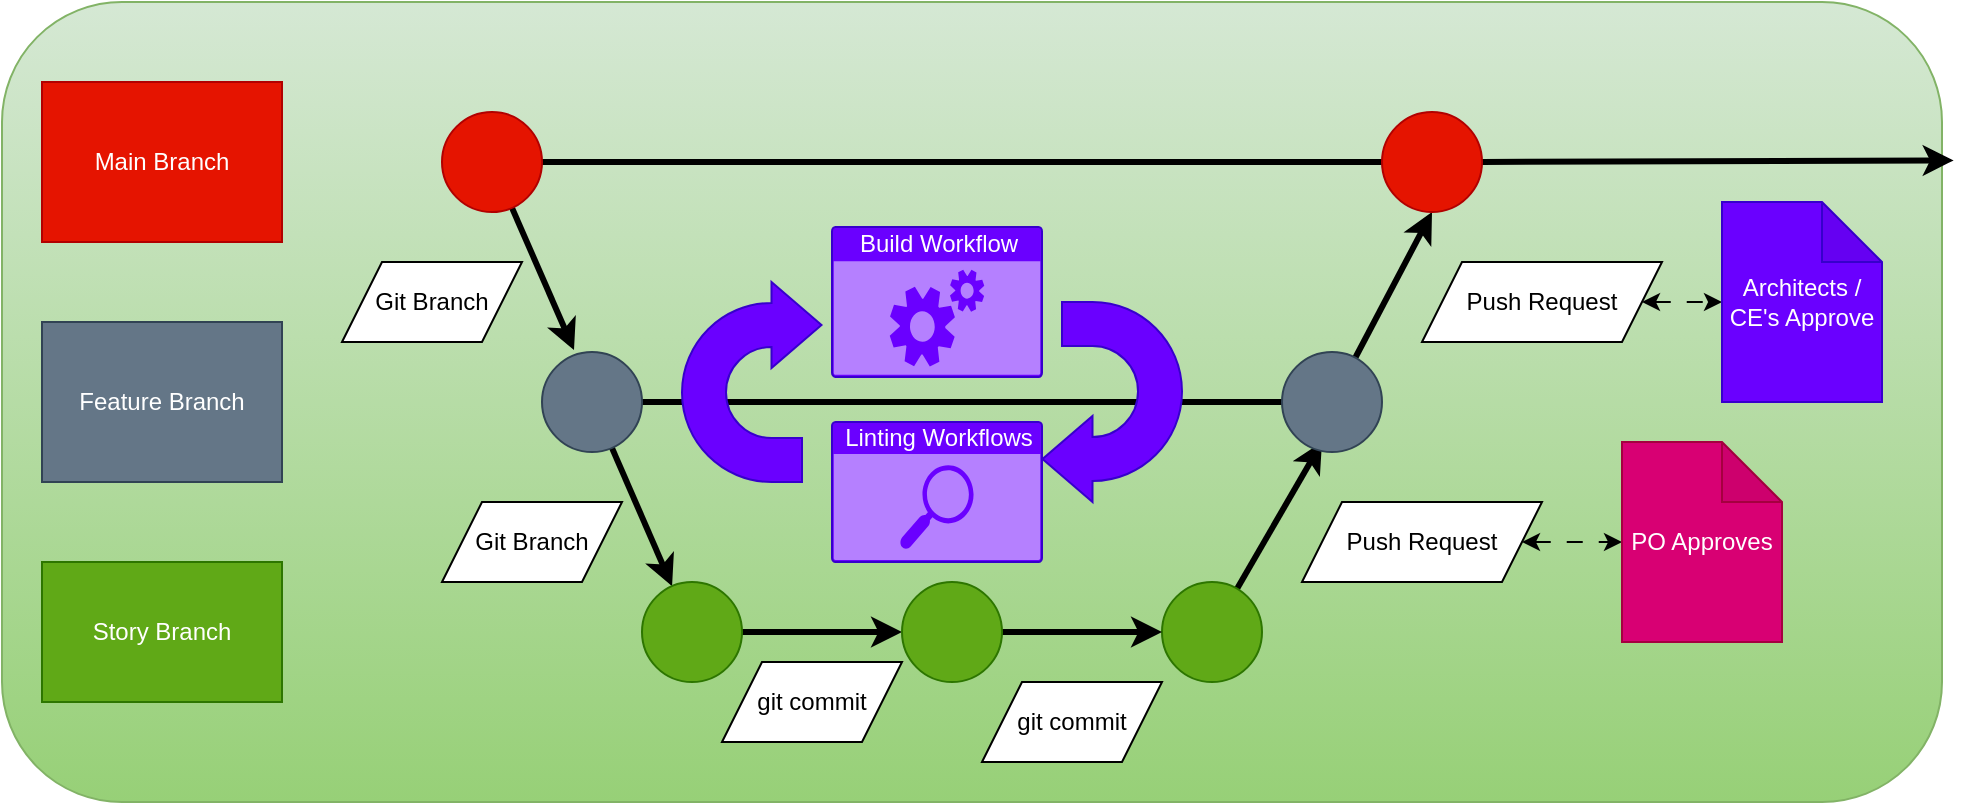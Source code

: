 <mxfile>
    <diagram id="pVvwIstYj1PygCqcQTNO" name="Page-1">
        <mxGraphModel dx="2536" dy="769" grid="1" gridSize="10" guides="1" tooltips="1" connect="1" arrows="1" fold="1" page="1" pageScale="1" pageWidth="850" pageHeight="1100" math="0" shadow="0">
            <root>
                <mxCell id="0"/>
                <mxCell id="1" parent="0"/>
                <mxCell id="40" value="" style="rounded=1;whiteSpace=wrap;html=1;fillColor=#d5e8d4;strokeColor=#82b366;gradientColor=#97d077;" vertex="1" parent="1">
                    <mxGeometry x="-60" y="80" width="970" height="400" as="geometry"/>
                </mxCell>
                <mxCell id="2" value="Main Branch" style="rounded=0;whiteSpace=wrap;html=1;fillColor=#e51400;fontColor=#ffffff;strokeColor=#B20000;" vertex="1" parent="1">
                    <mxGeometry x="-40" y="120" width="120" height="80" as="geometry"/>
                </mxCell>
                <mxCell id="4" value="Feature Branch" style="rounded=0;whiteSpace=wrap;html=1;fillColor=#647687;fontColor=#ffffff;strokeColor=#314354;" vertex="1" parent="1">
                    <mxGeometry x="-40" y="240" width="120" height="80" as="geometry"/>
                </mxCell>
                <mxCell id="5" value="Story Branch" style="rounded=0;whiteSpace=wrap;html=1;fillColor=#60a917;fontColor=#ffffff;strokeColor=#2D7600;" vertex="1" parent="1">
                    <mxGeometry x="-40" y="360" width="120" height="70" as="geometry"/>
                </mxCell>
                <mxCell id="8" style="edgeStyle=none;html=1;entryX=0.32;entryY=-0.02;entryDx=0;entryDy=0;entryPerimeter=0;strokeColor=#000000;strokeWidth=3;" edge="1" parent="1" source="6" target="7">
                    <mxGeometry relative="1" as="geometry"/>
                </mxCell>
                <mxCell id="22" style="edgeStyle=none;html=1;entryX=0;entryY=0.5;entryDx=0;entryDy=0;endArrow=none;endFill=0;strokeColor=#000000;strokeWidth=3;" edge="1" parent="1" source="6" target="16">
                    <mxGeometry relative="1" as="geometry"/>
                </mxCell>
                <mxCell id="6" value="" style="ellipse;whiteSpace=wrap;html=1;aspect=fixed;fillColor=#e51400;fontColor=#ffffff;strokeColor=#B20000;" vertex="1" parent="1">
                    <mxGeometry x="160" y="135" width="50" height="50" as="geometry"/>
                </mxCell>
                <mxCell id="11" style="edgeStyle=none;html=1;strokeColor=#000000;strokeWidth=3;" edge="1" parent="1" source="7" target="10">
                    <mxGeometry relative="1" as="geometry"/>
                </mxCell>
                <mxCell id="21" style="edgeStyle=none;html=1;entryX=0;entryY=0.5;entryDx=0;entryDy=0;endArrow=none;endFill=0;strokeColor=#000000;strokeWidth=3;" edge="1" parent="1" source="7" target="14">
                    <mxGeometry relative="1" as="geometry"/>
                </mxCell>
                <mxCell id="7" value="" style="ellipse;whiteSpace=wrap;html=1;aspect=fixed;fillColor=#647687;fontColor=#ffffff;strokeColor=#314354;" vertex="1" parent="1">
                    <mxGeometry x="210" y="255" width="50" height="50" as="geometry"/>
                </mxCell>
                <mxCell id="9" value="Git Branch" style="shape=parallelogram;perimeter=parallelogramPerimeter;whiteSpace=wrap;html=1;fixedSize=1;" vertex="1" parent="1">
                    <mxGeometry x="110" y="210" width="90" height="40" as="geometry"/>
                </mxCell>
                <mxCell id="13" style="edgeStyle=none;html=1;strokeColor=#000000;strokeWidth=3;" edge="1" parent="1" source="10">
                    <mxGeometry relative="1" as="geometry">
                        <mxPoint x="390" y="395" as="targetPoint"/>
                    </mxGeometry>
                </mxCell>
                <mxCell id="10" value="" style="ellipse;whiteSpace=wrap;html=1;aspect=fixed;fillColor=#60a917;fontColor=#ffffff;strokeColor=#2D7600;" vertex="1" parent="1">
                    <mxGeometry x="260" y="370" width="50" height="50" as="geometry"/>
                </mxCell>
                <mxCell id="15" style="edgeStyle=none;html=1;strokeColor=#000000;strokeWidth=3;" edge="1" parent="1" source="12">
                    <mxGeometry relative="1" as="geometry">
                        <mxPoint x="600" y="300" as="targetPoint"/>
                    </mxGeometry>
                </mxCell>
                <mxCell id="12" value="" style="ellipse;whiteSpace=wrap;html=1;aspect=fixed;fillColor=#60a917;fontColor=#ffffff;strokeColor=#2D7600;" vertex="1" parent="1">
                    <mxGeometry x="520" y="370" width="50" height="50" as="geometry"/>
                </mxCell>
                <mxCell id="20" style="edgeStyle=none;html=1;entryX=0.5;entryY=1;entryDx=0;entryDy=0;strokeColor=#000000;strokeWidth=3;" edge="1" parent="1" source="14" target="16">
                    <mxGeometry relative="1" as="geometry"/>
                </mxCell>
                <mxCell id="14" value="" style="ellipse;whiteSpace=wrap;html=1;aspect=fixed;fillColor=#647687;fontColor=#ffffff;strokeColor=#314354;" vertex="1" parent="1">
                    <mxGeometry x="580" y="255" width="50" height="50" as="geometry"/>
                </mxCell>
                <mxCell id="42" style="edgeStyle=none;html=1;strokeColor=#000000;strokeWidth=3;endArrow=classic;endFill=1;entryX=1.006;entryY=0.198;entryDx=0;entryDy=0;entryPerimeter=0;" edge="1" parent="1" source="16" target="40">
                    <mxGeometry relative="1" as="geometry"/>
                </mxCell>
                <mxCell id="16" value="" style="ellipse;whiteSpace=wrap;html=1;aspect=fixed;fillColor=#e51400;fontColor=#ffffff;strokeColor=#B20000;" vertex="1" parent="1">
                    <mxGeometry x="630" y="135" width="50" height="50" as="geometry"/>
                </mxCell>
                <mxCell id="18" value="Git Branch" style="shape=parallelogram;perimeter=parallelogramPerimeter;whiteSpace=wrap;html=1;fixedSize=1;" vertex="1" parent="1">
                    <mxGeometry x="160" y="330" width="90" height="40" as="geometry"/>
                </mxCell>
                <mxCell id="29" style="edgeStyle=none;html=1;entryX=0;entryY=0.5;entryDx=0;entryDy=0;entryPerimeter=0;endArrow=classic;endFill=1;strokeColor=#000000;strokeWidth=1;dashed=1;dashPattern=8 8;startArrow=classic;startFill=1;" edge="1" parent="1" source="19" target="28">
                    <mxGeometry relative="1" as="geometry"/>
                </mxCell>
                <mxCell id="19" value="Push Request" style="shape=parallelogram;perimeter=parallelogramPerimeter;whiteSpace=wrap;html=1;fixedSize=1;" vertex="1" parent="1">
                    <mxGeometry x="590" y="330" width="120" height="40" as="geometry"/>
                </mxCell>
                <mxCell id="24" style="edgeStyle=none;html=1;entryX=0;entryY=0.5;entryDx=0;entryDy=0;endArrow=classic;endFill=1;strokeColor=#000000;strokeWidth=3;" edge="1" parent="1" source="23" target="12">
                    <mxGeometry relative="1" as="geometry"/>
                </mxCell>
                <mxCell id="23" value="" style="ellipse;whiteSpace=wrap;html=1;aspect=fixed;fillColor=#60a917;fontColor=#ffffff;strokeColor=#2D7600;" vertex="1" parent="1">
                    <mxGeometry x="390" y="370" width="50" height="50" as="geometry"/>
                </mxCell>
                <mxCell id="25" value="git commit" style="shape=parallelogram;perimeter=parallelogramPerimeter;whiteSpace=wrap;html=1;fixedSize=1;" vertex="1" parent="1">
                    <mxGeometry x="300" y="410" width="90" height="40" as="geometry"/>
                </mxCell>
                <mxCell id="30" style="edgeStyle=none;html=1;endArrow=classic;endFill=1;strokeColor=#000000;strokeWidth=1;dashed=1;dashPattern=8 8;startArrow=classic;startFill=1;" edge="1" parent="1" source="26">
                    <mxGeometry relative="1" as="geometry">
                        <mxPoint x="800" y="230" as="targetPoint"/>
                    </mxGeometry>
                </mxCell>
                <mxCell id="26" value="Push Request" style="shape=parallelogram;perimeter=parallelogramPerimeter;whiteSpace=wrap;html=1;fixedSize=1;" vertex="1" parent="1">
                    <mxGeometry x="650" y="210" width="120" height="40" as="geometry"/>
                </mxCell>
                <mxCell id="27" value="git commit" style="shape=parallelogram;perimeter=parallelogramPerimeter;whiteSpace=wrap;html=1;fixedSize=1;" vertex="1" parent="1">
                    <mxGeometry x="430" y="420" width="90" height="40" as="geometry"/>
                </mxCell>
                <mxCell id="28" value="PO Approves" style="shape=note;whiteSpace=wrap;html=1;backgroundOutline=1;darkOpacity=0.05;fillColor=#d80073;strokeColor=#A50040;fontColor=#ffffff;" vertex="1" parent="1">
                    <mxGeometry x="750" y="300" width="80" height="100" as="geometry"/>
                </mxCell>
                <mxCell id="31" value="Architects / CE's Approve" style="shape=note;whiteSpace=wrap;html=1;backgroundOutline=1;darkOpacity=0.05;fillColor=#6a00ff;strokeColor=#3700CC;fontColor=#ffffff;" vertex="1" parent="1">
                    <mxGeometry x="800" y="180" width="80" height="100" as="geometry"/>
                </mxCell>
                <mxCell id="32" value="Build Workflow" style="html=1;strokeColor=#3700CC;fillColor=#6a00ff;labelPosition=center;verticalLabelPosition=middle;verticalAlign=top;align=center;fontSize=12;outlineConnect=0;spacingTop=-6;fontColor=#ffffff;sketch=0;shape=mxgraph.sitemap.services;" vertex="1" parent="1">
                    <mxGeometry x="355" y="192.5" width="105" height="75" as="geometry"/>
                </mxCell>
                <mxCell id="34" value="Linting Workflows" style="html=1;strokeColor=#3700CC;fillColor=#6a00ff;labelPosition=center;verticalLabelPosition=middle;verticalAlign=top;align=center;fontSize=12;outlineConnect=0;spacingTop=-6;fontColor=#ffffff;sketch=0;shape=mxgraph.sitemap.search;" vertex="1" parent="1">
                    <mxGeometry x="355" y="290" width="105" height="70" as="geometry"/>
                </mxCell>
                <mxCell id="37" value="" style="html=1;shadow=0;dashed=0;align=center;verticalAlign=middle;shape=mxgraph.arrows2.uTurnArrow;dy=11;arrowHead=43;dx2=25;fillColor=#6a00ff;fontColor=#ffffff;strokeColor=#3700CC;" vertex="1" parent="1">
                    <mxGeometry x="280" y="220" width="60" height="100" as="geometry"/>
                </mxCell>
                <mxCell id="39" value="" style="html=1;shadow=0;dashed=0;align=center;verticalAlign=middle;shape=mxgraph.arrows2.uTurnArrow;dy=11;arrowHead=43;dx2=25;rotation=-180;fillColor=#6a00ff;fontColor=#ffffff;strokeColor=#3700CC;" vertex="1" parent="1">
                    <mxGeometry x="470" y="230" width="60" height="100" as="geometry"/>
                </mxCell>
            </root>
        </mxGraphModel>
    </diagram>
</mxfile>